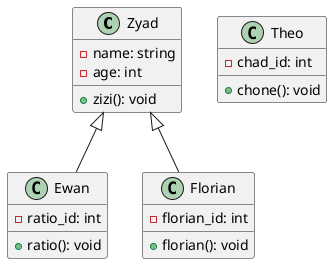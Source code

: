 @startuml
class Zyad {
  -name: string
  -age: int
  +zizi(): void
}

class Theo {
  -chad_id: int
  +chone(): void
}

class Ewan {
  -ratio_id: int
  +ratio(): void
}

class Florian {
  -florian_id: int
  +florian(): void
}

Zyad <|-- Florian
Zyad <|-- Ewan
@enduml
